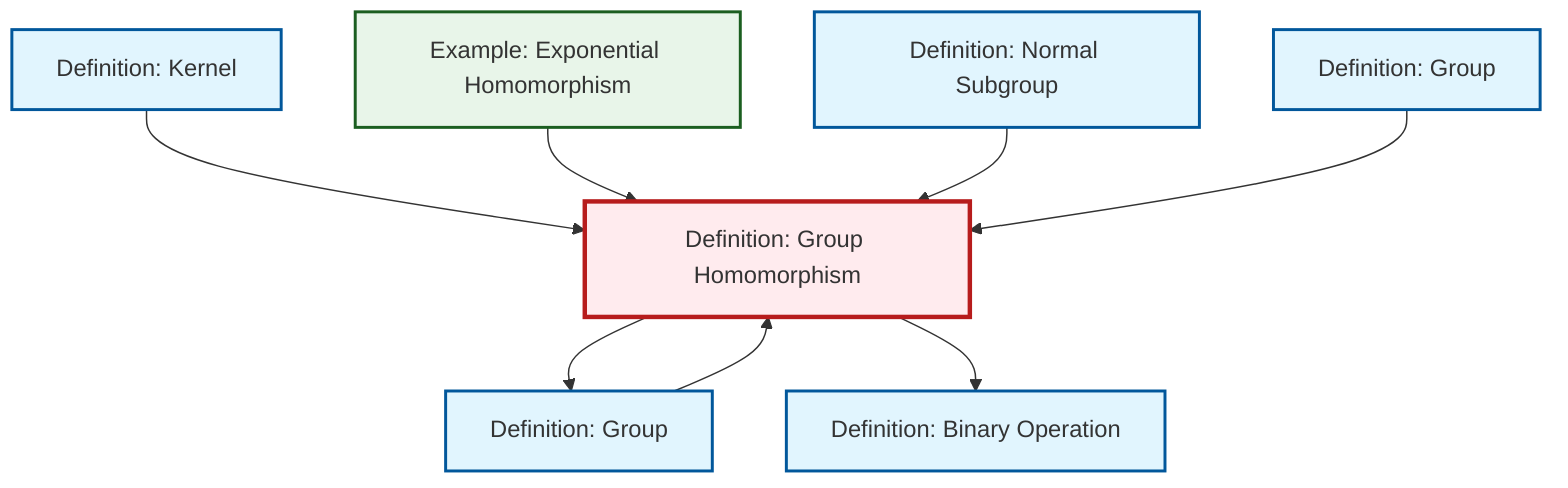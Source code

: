 graph TD
    classDef definition fill:#e1f5fe,stroke:#01579b,stroke-width:2px
    classDef theorem fill:#f3e5f5,stroke:#4a148c,stroke-width:2px
    classDef axiom fill:#fff3e0,stroke:#e65100,stroke-width:2px
    classDef example fill:#e8f5e9,stroke:#1b5e20,stroke-width:2px
    classDef current fill:#ffebee,stroke:#b71c1c,stroke-width:3px
    def-homomorphism["Definition: Group Homomorphism"]:::definition
    ex-exponential-homomorphism["Example: Exponential Homomorphism"]:::example
    def-group["Definition: Group"]:::definition
    def-normal-subgroup["Definition: Normal Subgroup"]:::definition
    def-binary-operation["Definition: Binary Operation"]:::definition
    def-kernel["Definition: Kernel"]:::definition
    def-group-example["Definition: Group"]:::definition
    def-homomorphism --> def-group
    def-kernel --> def-homomorphism
    def-homomorphism --> def-binary-operation
    ex-exponential-homomorphism --> def-homomorphism
    def-normal-subgroup --> def-homomorphism
    def-group-example --> def-homomorphism
    def-group --> def-homomorphism
    class def-homomorphism current